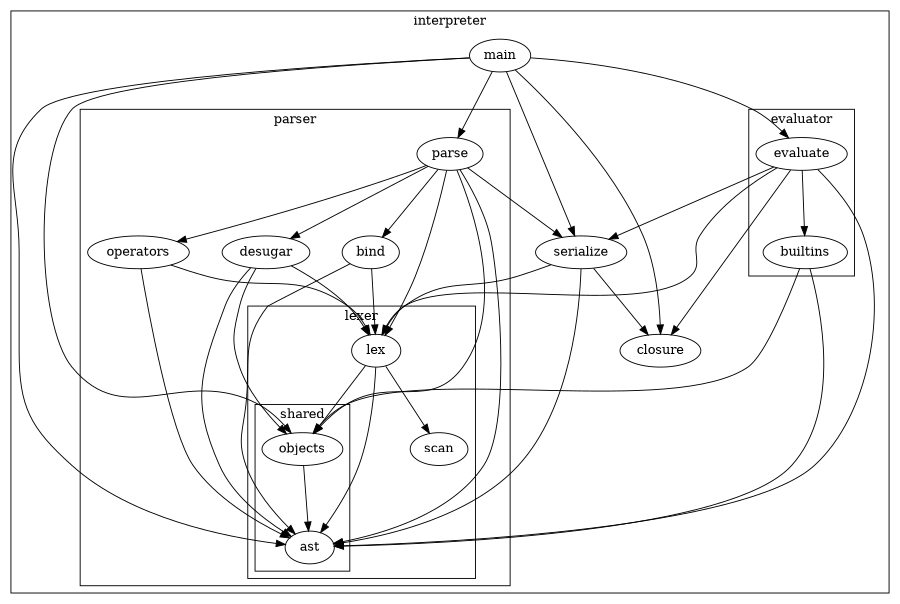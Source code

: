 // to build this diagram, install graphviz and run the following command:
// dot -o architecture.pdf -T pdf architecture.dot
digraph graphname {
    size=6;
    ranksep=1;
    nodesep=0.5;

    subgraph cluster_interpreter {
        label="interpreter";
        main;
        subgraph cluster_parser {
            label="parser";
            desugar;
            bind;
            operators;
            parse;
            subgraph cluster_lexer {
                label="lexer";
                scan;
                lex;
                subgraph cluster_shared {
                    label="shared";
                    objects;
                    ast;
                }
            }
        }
        serialize;
        closure;
        subgraph cluster_evaluator {
            label="evaluator";
            evaluate;
            builtins;
        }
    }

    bind -> ast;
    bind -> lex;

    builtins -> ast;
    builtins -> objects;

    desugar -> ast;
    desugar -> lex;
    desugar -> objects;

    evaluate -> ast;
    evaluate -> lex;
    evaluate -> serialize;
    evaluate -> builtins;
    evaluate -> closure;

    lex -> scan;
    lex -> ast;
    lex -> objects;

    main -> ast;
    main -> parse;
    main -> evaluate;
    main -> serialize;
    main -> objects;
    main -> closure;

    objects -> ast;

    operators -> ast;
    operators -> lex;

    parse -> ast;
    parse -> lex;
    parse -> operators;
    parse -> objects;
    parse -> desugar;
    parse -> bind;
    parse -> serialize;

    serialize -> ast;
    serialize -> lex;
    serialize -> closure;
}
